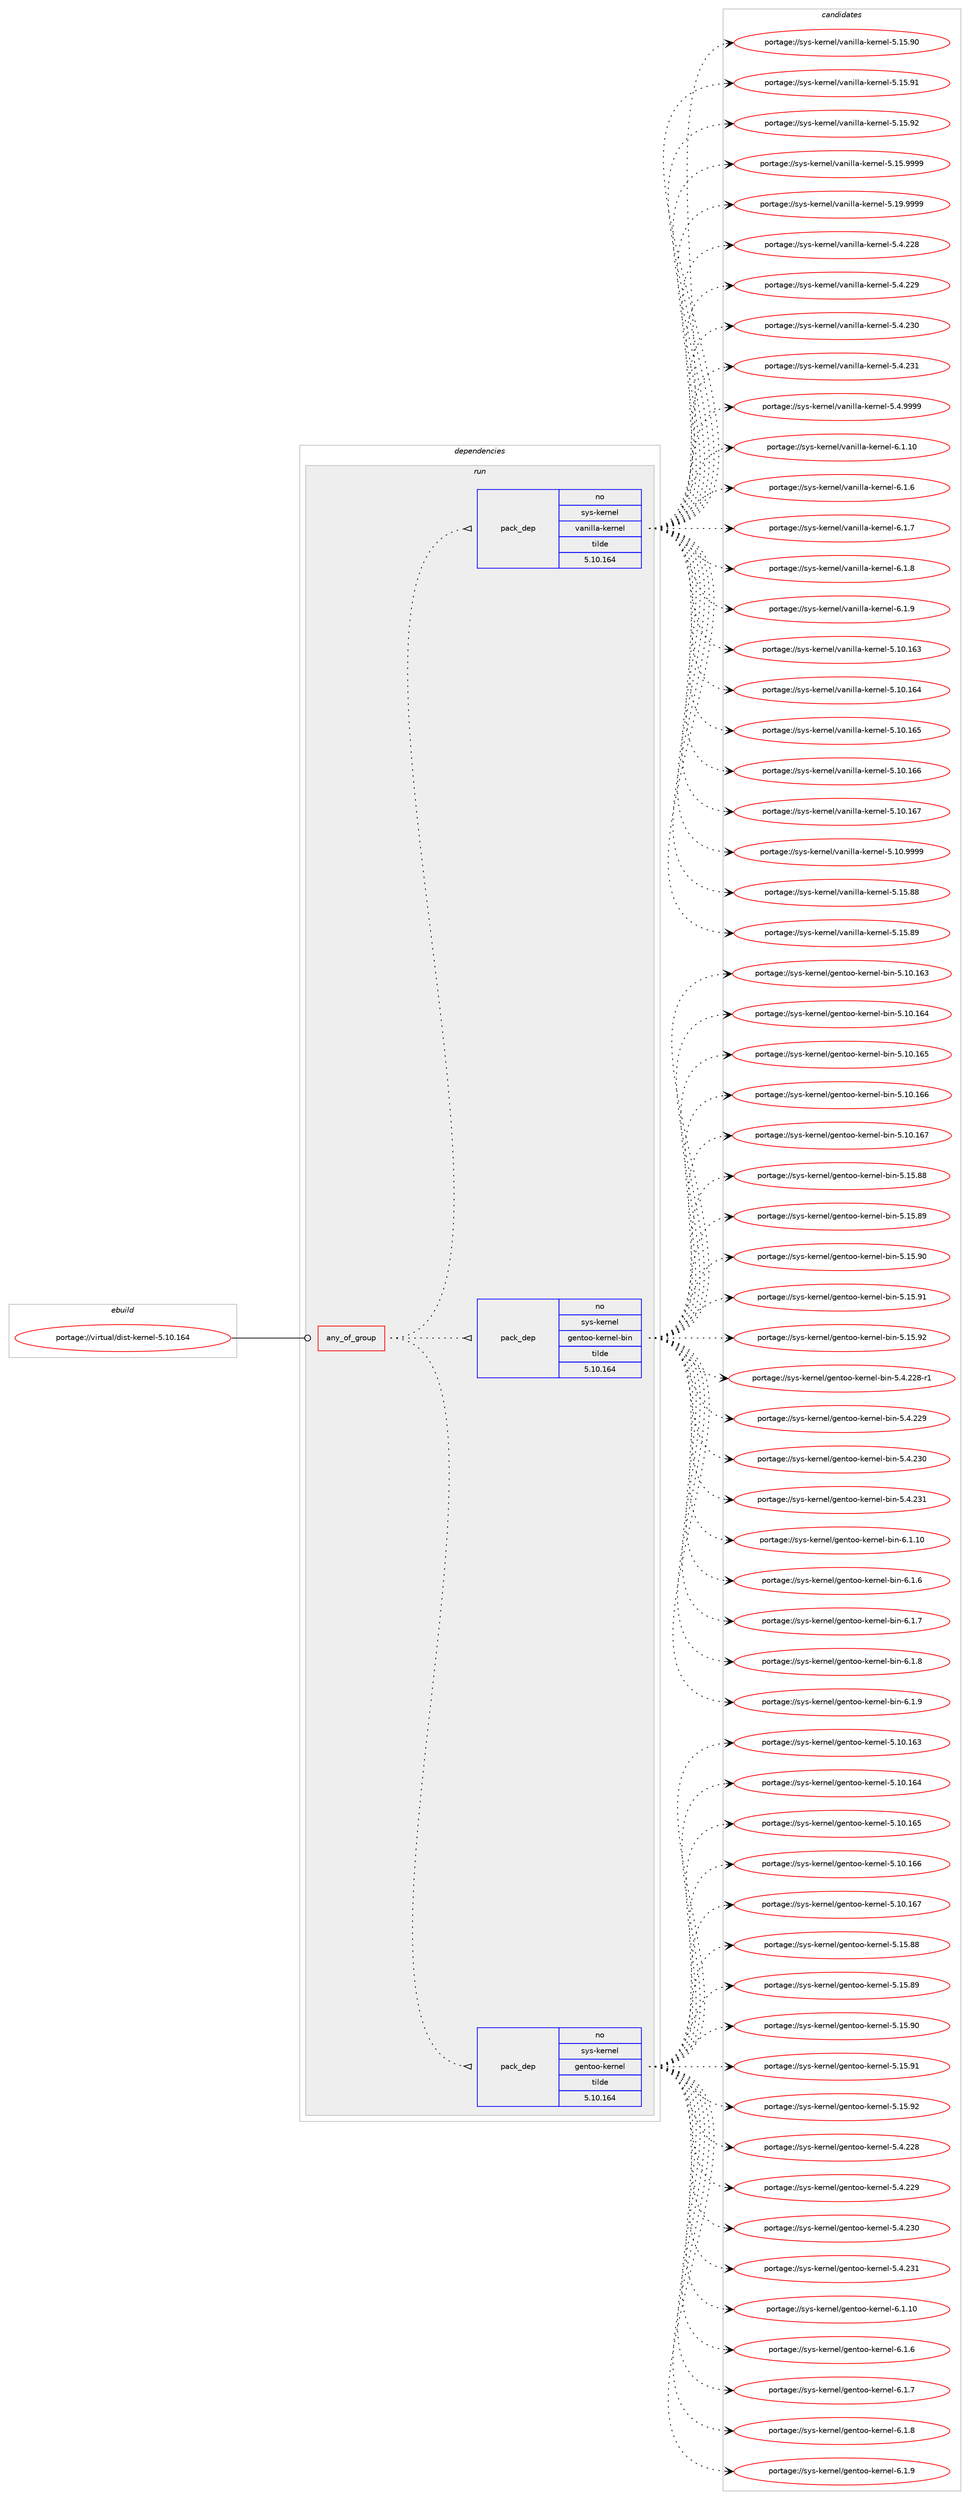 digraph prolog {

# *************
# Graph options
# *************

newrank=true;
concentrate=true;
compound=true;
graph [rankdir=LR,fontname=Helvetica,fontsize=10,ranksep=1.5];#, ranksep=2.5, nodesep=0.2];
edge  [arrowhead=vee];
node  [fontname=Helvetica,fontsize=10];

# **********
# The ebuild
# **********

subgraph cluster_leftcol {
color=gray;
rank=same;
label=<<i>ebuild</i>>;
id [label="portage://virtual/dist-kernel-5.10.164", color=red, width=4, href="../virtual/dist-kernel-5.10.164.svg"];
}

# ****************
# The dependencies
# ****************

subgraph cluster_midcol {
color=gray;
label=<<i>dependencies</i>>;
subgraph cluster_compile {
fillcolor="#eeeeee";
style=filled;
label=<<i>compile</i>>;
}
subgraph cluster_compileandrun {
fillcolor="#eeeeee";
style=filled;
label=<<i>compile and run</i>>;
}
subgraph cluster_run {
fillcolor="#eeeeee";
style=filled;
label=<<i>run</i>>;
subgraph any4 {
dependency126 [label=<<TABLE BORDER="0" CELLBORDER="1" CELLSPACING="0" CELLPADDING="4"><TR><TD CELLPADDING="10">any_of_group</TD></TR></TABLE>>, shape=none, color=red];subgraph pack75 {
dependency127 [label=<<TABLE BORDER="0" CELLBORDER="1" CELLSPACING="0" CELLPADDING="4" WIDTH="220"><TR><TD ROWSPAN="6" CELLPADDING="30">pack_dep</TD></TR><TR><TD WIDTH="110">no</TD></TR><TR><TD>sys-kernel</TD></TR><TR><TD>gentoo-kernel</TD></TR><TR><TD>tilde</TD></TR><TR><TD>5.10.164</TD></TR></TABLE>>, shape=none, color=blue];
}
dependency126:e -> dependency127:w [weight=20,style="dotted",arrowhead="oinv"];
subgraph pack76 {
dependency128 [label=<<TABLE BORDER="0" CELLBORDER="1" CELLSPACING="0" CELLPADDING="4" WIDTH="220"><TR><TD ROWSPAN="6" CELLPADDING="30">pack_dep</TD></TR><TR><TD WIDTH="110">no</TD></TR><TR><TD>sys-kernel</TD></TR><TR><TD>gentoo-kernel-bin</TD></TR><TR><TD>tilde</TD></TR><TR><TD>5.10.164</TD></TR></TABLE>>, shape=none, color=blue];
}
dependency126:e -> dependency128:w [weight=20,style="dotted",arrowhead="oinv"];
subgraph pack77 {
dependency129 [label=<<TABLE BORDER="0" CELLBORDER="1" CELLSPACING="0" CELLPADDING="4" WIDTH="220"><TR><TD ROWSPAN="6" CELLPADDING="30">pack_dep</TD></TR><TR><TD WIDTH="110">no</TD></TR><TR><TD>sys-kernel</TD></TR><TR><TD>vanilla-kernel</TD></TR><TR><TD>tilde</TD></TR><TR><TD>5.10.164</TD></TR></TABLE>>, shape=none, color=blue];
}
dependency126:e -> dependency129:w [weight=20,style="dotted",arrowhead="oinv"];
}
id:e -> dependency126:w [weight=20,style="solid",arrowhead="odot"];
}
}

# **************
# The candidates
# **************

subgraph cluster_choices {
rank=same;
color=gray;
label=<<i>candidates</i>>;

subgraph choice75 {
color=black;
nodesep=1;
choice115121115451071011141101011084710310111011611111145107101114110101108455346494846495451 [label="portage://sys-kernel/gentoo-kernel-5.10.163", color=red, width=4,href="../sys-kernel/gentoo-kernel-5.10.163.svg"];
choice115121115451071011141101011084710310111011611111145107101114110101108455346494846495452 [label="portage://sys-kernel/gentoo-kernel-5.10.164", color=red, width=4,href="../sys-kernel/gentoo-kernel-5.10.164.svg"];
choice115121115451071011141101011084710310111011611111145107101114110101108455346494846495453 [label="portage://sys-kernel/gentoo-kernel-5.10.165", color=red, width=4,href="../sys-kernel/gentoo-kernel-5.10.165.svg"];
choice115121115451071011141101011084710310111011611111145107101114110101108455346494846495454 [label="portage://sys-kernel/gentoo-kernel-5.10.166", color=red, width=4,href="../sys-kernel/gentoo-kernel-5.10.166.svg"];
choice115121115451071011141101011084710310111011611111145107101114110101108455346494846495455 [label="portage://sys-kernel/gentoo-kernel-5.10.167", color=red, width=4,href="../sys-kernel/gentoo-kernel-5.10.167.svg"];
choice1151211154510710111411010110847103101110116111111451071011141101011084553464953465656 [label="portage://sys-kernel/gentoo-kernel-5.15.88", color=red, width=4,href="../sys-kernel/gentoo-kernel-5.15.88.svg"];
choice1151211154510710111411010110847103101110116111111451071011141101011084553464953465657 [label="portage://sys-kernel/gentoo-kernel-5.15.89", color=red, width=4,href="../sys-kernel/gentoo-kernel-5.15.89.svg"];
choice1151211154510710111411010110847103101110116111111451071011141101011084553464953465748 [label="portage://sys-kernel/gentoo-kernel-5.15.90", color=red, width=4,href="../sys-kernel/gentoo-kernel-5.15.90.svg"];
choice1151211154510710111411010110847103101110116111111451071011141101011084553464953465749 [label="portage://sys-kernel/gentoo-kernel-5.15.91", color=red, width=4,href="../sys-kernel/gentoo-kernel-5.15.91.svg"];
choice1151211154510710111411010110847103101110116111111451071011141101011084553464953465750 [label="portage://sys-kernel/gentoo-kernel-5.15.92", color=red, width=4,href="../sys-kernel/gentoo-kernel-5.15.92.svg"];
choice1151211154510710111411010110847103101110116111111451071011141101011084553465246505056 [label="portage://sys-kernel/gentoo-kernel-5.4.228", color=red, width=4,href="../sys-kernel/gentoo-kernel-5.4.228.svg"];
choice1151211154510710111411010110847103101110116111111451071011141101011084553465246505057 [label="portage://sys-kernel/gentoo-kernel-5.4.229", color=red, width=4,href="../sys-kernel/gentoo-kernel-5.4.229.svg"];
choice1151211154510710111411010110847103101110116111111451071011141101011084553465246505148 [label="portage://sys-kernel/gentoo-kernel-5.4.230", color=red, width=4,href="../sys-kernel/gentoo-kernel-5.4.230.svg"];
choice1151211154510710111411010110847103101110116111111451071011141101011084553465246505149 [label="portage://sys-kernel/gentoo-kernel-5.4.231", color=red, width=4,href="../sys-kernel/gentoo-kernel-5.4.231.svg"];
choice11512111545107101114110101108471031011101161111114510710111411010110845544649464948 [label="portage://sys-kernel/gentoo-kernel-6.1.10", color=red, width=4,href="../sys-kernel/gentoo-kernel-6.1.10.svg"];
choice115121115451071011141101011084710310111011611111145107101114110101108455446494654 [label="portage://sys-kernel/gentoo-kernel-6.1.6", color=red, width=4,href="../sys-kernel/gentoo-kernel-6.1.6.svg"];
choice115121115451071011141101011084710310111011611111145107101114110101108455446494655 [label="portage://sys-kernel/gentoo-kernel-6.1.7", color=red, width=4,href="../sys-kernel/gentoo-kernel-6.1.7.svg"];
choice115121115451071011141101011084710310111011611111145107101114110101108455446494656 [label="portage://sys-kernel/gentoo-kernel-6.1.8", color=red, width=4,href="../sys-kernel/gentoo-kernel-6.1.8.svg"];
choice115121115451071011141101011084710310111011611111145107101114110101108455446494657 [label="portage://sys-kernel/gentoo-kernel-6.1.9", color=red, width=4,href="../sys-kernel/gentoo-kernel-6.1.9.svg"];
dependency127:e -> choice115121115451071011141101011084710310111011611111145107101114110101108455346494846495451:w [style=dotted,weight="100"];
dependency127:e -> choice115121115451071011141101011084710310111011611111145107101114110101108455346494846495452:w [style=dotted,weight="100"];
dependency127:e -> choice115121115451071011141101011084710310111011611111145107101114110101108455346494846495453:w [style=dotted,weight="100"];
dependency127:e -> choice115121115451071011141101011084710310111011611111145107101114110101108455346494846495454:w [style=dotted,weight="100"];
dependency127:e -> choice115121115451071011141101011084710310111011611111145107101114110101108455346494846495455:w [style=dotted,weight="100"];
dependency127:e -> choice1151211154510710111411010110847103101110116111111451071011141101011084553464953465656:w [style=dotted,weight="100"];
dependency127:e -> choice1151211154510710111411010110847103101110116111111451071011141101011084553464953465657:w [style=dotted,weight="100"];
dependency127:e -> choice1151211154510710111411010110847103101110116111111451071011141101011084553464953465748:w [style=dotted,weight="100"];
dependency127:e -> choice1151211154510710111411010110847103101110116111111451071011141101011084553464953465749:w [style=dotted,weight="100"];
dependency127:e -> choice1151211154510710111411010110847103101110116111111451071011141101011084553464953465750:w [style=dotted,weight="100"];
dependency127:e -> choice1151211154510710111411010110847103101110116111111451071011141101011084553465246505056:w [style=dotted,weight="100"];
dependency127:e -> choice1151211154510710111411010110847103101110116111111451071011141101011084553465246505057:w [style=dotted,weight="100"];
dependency127:e -> choice1151211154510710111411010110847103101110116111111451071011141101011084553465246505148:w [style=dotted,weight="100"];
dependency127:e -> choice1151211154510710111411010110847103101110116111111451071011141101011084553465246505149:w [style=dotted,weight="100"];
dependency127:e -> choice11512111545107101114110101108471031011101161111114510710111411010110845544649464948:w [style=dotted,weight="100"];
dependency127:e -> choice115121115451071011141101011084710310111011611111145107101114110101108455446494654:w [style=dotted,weight="100"];
dependency127:e -> choice115121115451071011141101011084710310111011611111145107101114110101108455446494655:w [style=dotted,weight="100"];
dependency127:e -> choice115121115451071011141101011084710310111011611111145107101114110101108455446494656:w [style=dotted,weight="100"];
dependency127:e -> choice115121115451071011141101011084710310111011611111145107101114110101108455446494657:w [style=dotted,weight="100"];
}
subgraph choice76 {
color=black;
nodesep=1;
choice1151211154510710111411010110847103101110116111111451071011141101011084598105110455346494846495451 [label="portage://sys-kernel/gentoo-kernel-bin-5.10.163", color=red, width=4,href="../sys-kernel/gentoo-kernel-bin-5.10.163.svg"];
choice1151211154510710111411010110847103101110116111111451071011141101011084598105110455346494846495452 [label="portage://sys-kernel/gentoo-kernel-bin-5.10.164", color=red, width=4,href="../sys-kernel/gentoo-kernel-bin-5.10.164.svg"];
choice1151211154510710111411010110847103101110116111111451071011141101011084598105110455346494846495453 [label="portage://sys-kernel/gentoo-kernel-bin-5.10.165", color=red, width=4,href="../sys-kernel/gentoo-kernel-bin-5.10.165.svg"];
choice1151211154510710111411010110847103101110116111111451071011141101011084598105110455346494846495454 [label="portage://sys-kernel/gentoo-kernel-bin-5.10.166", color=red, width=4,href="../sys-kernel/gentoo-kernel-bin-5.10.166.svg"];
choice1151211154510710111411010110847103101110116111111451071011141101011084598105110455346494846495455 [label="portage://sys-kernel/gentoo-kernel-bin-5.10.167", color=red, width=4,href="../sys-kernel/gentoo-kernel-bin-5.10.167.svg"];
choice11512111545107101114110101108471031011101161111114510710111411010110845981051104553464953465656 [label="portage://sys-kernel/gentoo-kernel-bin-5.15.88", color=red, width=4,href="../sys-kernel/gentoo-kernel-bin-5.15.88.svg"];
choice11512111545107101114110101108471031011101161111114510710111411010110845981051104553464953465657 [label="portage://sys-kernel/gentoo-kernel-bin-5.15.89", color=red, width=4,href="../sys-kernel/gentoo-kernel-bin-5.15.89.svg"];
choice11512111545107101114110101108471031011101161111114510710111411010110845981051104553464953465748 [label="portage://sys-kernel/gentoo-kernel-bin-5.15.90", color=red, width=4,href="../sys-kernel/gentoo-kernel-bin-5.15.90.svg"];
choice11512111545107101114110101108471031011101161111114510710111411010110845981051104553464953465749 [label="portage://sys-kernel/gentoo-kernel-bin-5.15.91", color=red, width=4,href="../sys-kernel/gentoo-kernel-bin-5.15.91.svg"];
choice11512111545107101114110101108471031011101161111114510710111411010110845981051104553464953465750 [label="portage://sys-kernel/gentoo-kernel-bin-5.15.92", color=red, width=4,href="../sys-kernel/gentoo-kernel-bin-5.15.92.svg"];
choice115121115451071011141101011084710310111011611111145107101114110101108459810511045534652465050564511449 [label="portage://sys-kernel/gentoo-kernel-bin-5.4.228-r1", color=red, width=4,href="../sys-kernel/gentoo-kernel-bin-5.4.228-r1.svg"];
choice11512111545107101114110101108471031011101161111114510710111411010110845981051104553465246505057 [label="portage://sys-kernel/gentoo-kernel-bin-5.4.229", color=red, width=4,href="../sys-kernel/gentoo-kernel-bin-5.4.229.svg"];
choice11512111545107101114110101108471031011101161111114510710111411010110845981051104553465246505148 [label="portage://sys-kernel/gentoo-kernel-bin-5.4.230", color=red, width=4,href="../sys-kernel/gentoo-kernel-bin-5.4.230.svg"];
choice11512111545107101114110101108471031011101161111114510710111411010110845981051104553465246505149 [label="portage://sys-kernel/gentoo-kernel-bin-5.4.231", color=red, width=4,href="../sys-kernel/gentoo-kernel-bin-5.4.231.svg"];
choice115121115451071011141101011084710310111011611111145107101114110101108459810511045544649464948 [label="portage://sys-kernel/gentoo-kernel-bin-6.1.10", color=red, width=4,href="../sys-kernel/gentoo-kernel-bin-6.1.10.svg"];
choice1151211154510710111411010110847103101110116111111451071011141101011084598105110455446494654 [label="portage://sys-kernel/gentoo-kernel-bin-6.1.6", color=red, width=4,href="../sys-kernel/gentoo-kernel-bin-6.1.6.svg"];
choice1151211154510710111411010110847103101110116111111451071011141101011084598105110455446494655 [label="portage://sys-kernel/gentoo-kernel-bin-6.1.7", color=red, width=4,href="../sys-kernel/gentoo-kernel-bin-6.1.7.svg"];
choice1151211154510710111411010110847103101110116111111451071011141101011084598105110455446494656 [label="portage://sys-kernel/gentoo-kernel-bin-6.1.8", color=red, width=4,href="../sys-kernel/gentoo-kernel-bin-6.1.8.svg"];
choice1151211154510710111411010110847103101110116111111451071011141101011084598105110455446494657 [label="portage://sys-kernel/gentoo-kernel-bin-6.1.9", color=red, width=4,href="../sys-kernel/gentoo-kernel-bin-6.1.9.svg"];
dependency128:e -> choice1151211154510710111411010110847103101110116111111451071011141101011084598105110455346494846495451:w [style=dotted,weight="100"];
dependency128:e -> choice1151211154510710111411010110847103101110116111111451071011141101011084598105110455346494846495452:w [style=dotted,weight="100"];
dependency128:e -> choice1151211154510710111411010110847103101110116111111451071011141101011084598105110455346494846495453:w [style=dotted,weight="100"];
dependency128:e -> choice1151211154510710111411010110847103101110116111111451071011141101011084598105110455346494846495454:w [style=dotted,weight="100"];
dependency128:e -> choice1151211154510710111411010110847103101110116111111451071011141101011084598105110455346494846495455:w [style=dotted,weight="100"];
dependency128:e -> choice11512111545107101114110101108471031011101161111114510710111411010110845981051104553464953465656:w [style=dotted,weight="100"];
dependency128:e -> choice11512111545107101114110101108471031011101161111114510710111411010110845981051104553464953465657:w [style=dotted,weight="100"];
dependency128:e -> choice11512111545107101114110101108471031011101161111114510710111411010110845981051104553464953465748:w [style=dotted,weight="100"];
dependency128:e -> choice11512111545107101114110101108471031011101161111114510710111411010110845981051104553464953465749:w [style=dotted,weight="100"];
dependency128:e -> choice11512111545107101114110101108471031011101161111114510710111411010110845981051104553464953465750:w [style=dotted,weight="100"];
dependency128:e -> choice115121115451071011141101011084710310111011611111145107101114110101108459810511045534652465050564511449:w [style=dotted,weight="100"];
dependency128:e -> choice11512111545107101114110101108471031011101161111114510710111411010110845981051104553465246505057:w [style=dotted,weight="100"];
dependency128:e -> choice11512111545107101114110101108471031011101161111114510710111411010110845981051104553465246505148:w [style=dotted,weight="100"];
dependency128:e -> choice11512111545107101114110101108471031011101161111114510710111411010110845981051104553465246505149:w [style=dotted,weight="100"];
dependency128:e -> choice115121115451071011141101011084710310111011611111145107101114110101108459810511045544649464948:w [style=dotted,weight="100"];
dependency128:e -> choice1151211154510710111411010110847103101110116111111451071011141101011084598105110455446494654:w [style=dotted,weight="100"];
dependency128:e -> choice1151211154510710111411010110847103101110116111111451071011141101011084598105110455446494655:w [style=dotted,weight="100"];
dependency128:e -> choice1151211154510710111411010110847103101110116111111451071011141101011084598105110455446494656:w [style=dotted,weight="100"];
dependency128:e -> choice1151211154510710111411010110847103101110116111111451071011141101011084598105110455446494657:w [style=dotted,weight="100"];
}
subgraph choice77 {
color=black;
nodesep=1;
choice1151211154510710111411010110847118971101051081089745107101114110101108455346494846495451 [label="portage://sys-kernel/vanilla-kernel-5.10.163", color=red, width=4,href="../sys-kernel/vanilla-kernel-5.10.163.svg"];
choice1151211154510710111411010110847118971101051081089745107101114110101108455346494846495452 [label="portage://sys-kernel/vanilla-kernel-5.10.164", color=red, width=4,href="../sys-kernel/vanilla-kernel-5.10.164.svg"];
choice1151211154510710111411010110847118971101051081089745107101114110101108455346494846495453 [label="portage://sys-kernel/vanilla-kernel-5.10.165", color=red, width=4,href="../sys-kernel/vanilla-kernel-5.10.165.svg"];
choice1151211154510710111411010110847118971101051081089745107101114110101108455346494846495454 [label="portage://sys-kernel/vanilla-kernel-5.10.166", color=red, width=4,href="../sys-kernel/vanilla-kernel-5.10.166.svg"];
choice1151211154510710111411010110847118971101051081089745107101114110101108455346494846495455 [label="portage://sys-kernel/vanilla-kernel-5.10.167", color=red, width=4,href="../sys-kernel/vanilla-kernel-5.10.167.svg"];
choice115121115451071011141101011084711897110105108108974510710111411010110845534649484657575757 [label="portage://sys-kernel/vanilla-kernel-5.10.9999", color=red, width=4,href="../sys-kernel/vanilla-kernel-5.10.9999.svg"];
choice11512111545107101114110101108471189711010510810897451071011141101011084553464953465656 [label="portage://sys-kernel/vanilla-kernel-5.15.88", color=red, width=4,href="../sys-kernel/vanilla-kernel-5.15.88.svg"];
choice11512111545107101114110101108471189711010510810897451071011141101011084553464953465657 [label="portage://sys-kernel/vanilla-kernel-5.15.89", color=red, width=4,href="../sys-kernel/vanilla-kernel-5.15.89.svg"];
choice11512111545107101114110101108471189711010510810897451071011141101011084553464953465748 [label="portage://sys-kernel/vanilla-kernel-5.15.90", color=red, width=4,href="../sys-kernel/vanilla-kernel-5.15.90.svg"];
choice11512111545107101114110101108471189711010510810897451071011141101011084553464953465749 [label="portage://sys-kernel/vanilla-kernel-5.15.91", color=red, width=4,href="../sys-kernel/vanilla-kernel-5.15.91.svg"];
choice11512111545107101114110101108471189711010510810897451071011141101011084553464953465750 [label="portage://sys-kernel/vanilla-kernel-5.15.92", color=red, width=4,href="../sys-kernel/vanilla-kernel-5.15.92.svg"];
choice115121115451071011141101011084711897110105108108974510710111411010110845534649534657575757 [label="portage://sys-kernel/vanilla-kernel-5.15.9999", color=red, width=4,href="../sys-kernel/vanilla-kernel-5.15.9999.svg"];
choice115121115451071011141101011084711897110105108108974510710111411010110845534649574657575757 [label="portage://sys-kernel/vanilla-kernel-5.19.9999", color=red, width=4,href="../sys-kernel/vanilla-kernel-5.19.9999.svg"];
choice11512111545107101114110101108471189711010510810897451071011141101011084553465246505056 [label="portage://sys-kernel/vanilla-kernel-5.4.228", color=red, width=4,href="../sys-kernel/vanilla-kernel-5.4.228.svg"];
choice11512111545107101114110101108471189711010510810897451071011141101011084553465246505057 [label="portage://sys-kernel/vanilla-kernel-5.4.229", color=red, width=4,href="../sys-kernel/vanilla-kernel-5.4.229.svg"];
choice11512111545107101114110101108471189711010510810897451071011141101011084553465246505148 [label="portage://sys-kernel/vanilla-kernel-5.4.230", color=red, width=4,href="../sys-kernel/vanilla-kernel-5.4.230.svg"];
choice11512111545107101114110101108471189711010510810897451071011141101011084553465246505149 [label="portage://sys-kernel/vanilla-kernel-5.4.231", color=red, width=4,href="../sys-kernel/vanilla-kernel-5.4.231.svg"];
choice1151211154510710111411010110847118971101051081089745107101114110101108455346524657575757 [label="portage://sys-kernel/vanilla-kernel-5.4.9999", color=red, width=4,href="../sys-kernel/vanilla-kernel-5.4.9999.svg"];
choice115121115451071011141101011084711897110105108108974510710111411010110845544649464948 [label="portage://sys-kernel/vanilla-kernel-6.1.10", color=red, width=4,href="../sys-kernel/vanilla-kernel-6.1.10.svg"];
choice1151211154510710111411010110847118971101051081089745107101114110101108455446494654 [label="portage://sys-kernel/vanilla-kernel-6.1.6", color=red, width=4,href="../sys-kernel/vanilla-kernel-6.1.6.svg"];
choice1151211154510710111411010110847118971101051081089745107101114110101108455446494655 [label="portage://sys-kernel/vanilla-kernel-6.1.7", color=red, width=4,href="../sys-kernel/vanilla-kernel-6.1.7.svg"];
choice1151211154510710111411010110847118971101051081089745107101114110101108455446494656 [label="portage://sys-kernel/vanilla-kernel-6.1.8", color=red, width=4,href="../sys-kernel/vanilla-kernel-6.1.8.svg"];
choice1151211154510710111411010110847118971101051081089745107101114110101108455446494657 [label="portage://sys-kernel/vanilla-kernel-6.1.9", color=red, width=4,href="../sys-kernel/vanilla-kernel-6.1.9.svg"];
dependency129:e -> choice1151211154510710111411010110847118971101051081089745107101114110101108455346494846495451:w [style=dotted,weight="100"];
dependency129:e -> choice1151211154510710111411010110847118971101051081089745107101114110101108455346494846495452:w [style=dotted,weight="100"];
dependency129:e -> choice1151211154510710111411010110847118971101051081089745107101114110101108455346494846495453:w [style=dotted,weight="100"];
dependency129:e -> choice1151211154510710111411010110847118971101051081089745107101114110101108455346494846495454:w [style=dotted,weight="100"];
dependency129:e -> choice1151211154510710111411010110847118971101051081089745107101114110101108455346494846495455:w [style=dotted,weight="100"];
dependency129:e -> choice115121115451071011141101011084711897110105108108974510710111411010110845534649484657575757:w [style=dotted,weight="100"];
dependency129:e -> choice11512111545107101114110101108471189711010510810897451071011141101011084553464953465656:w [style=dotted,weight="100"];
dependency129:e -> choice11512111545107101114110101108471189711010510810897451071011141101011084553464953465657:w [style=dotted,weight="100"];
dependency129:e -> choice11512111545107101114110101108471189711010510810897451071011141101011084553464953465748:w [style=dotted,weight="100"];
dependency129:e -> choice11512111545107101114110101108471189711010510810897451071011141101011084553464953465749:w [style=dotted,weight="100"];
dependency129:e -> choice11512111545107101114110101108471189711010510810897451071011141101011084553464953465750:w [style=dotted,weight="100"];
dependency129:e -> choice115121115451071011141101011084711897110105108108974510710111411010110845534649534657575757:w [style=dotted,weight="100"];
dependency129:e -> choice115121115451071011141101011084711897110105108108974510710111411010110845534649574657575757:w [style=dotted,weight="100"];
dependency129:e -> choice11512111545107101114110101108471189711010510810897451071011141101011084553465246505056:w [style=dotted,weight="100"];
dependency129:e -> choice11512111545107101114110101108471189711010510810897451071011141101011084553465246505057:w [style=dotted,weight="100"];
dependency129:e -> choice11512111545107101114110101108471189711010510810897451071011141101011084553465246505148:w [style=dotted,weight="100"];
dependency129:e -> choice11512111545107101114110101108471189711010510810897451071011141101011084553465246505149:w [style=dotted,weight="100"];
dependency129:e -> choice1151211154510710111411010110847118971101051081089745107101114110101108455346524657575757:w [style=dotted,weight="100"];
dependency129:e -> choice115121115451071011141101011084711897110105108108974510710111411010110845544649464948:w [style=dotted,weight="100"];
dependency129:e -> choice1151211154510710111411010110847118971101051081089745107101114110101108455446494654:w [style=dotted,weight="100"];
dependency129:e -> choice1151211154510710111411010110847118971101051081089745107101114110101108455446494655:w [style=dotted,weight="100"];
dependency129:e -> choice1151211154510710111411010110847118971101051081089745107101114110101108455446494656:w [style=dotted,weight="100"];
dependency129:e -> choice1151211154510710111411010110847118971101051081089745107101114110101108455446494657:w [style=dotted,weight="100"];
}
}

}

